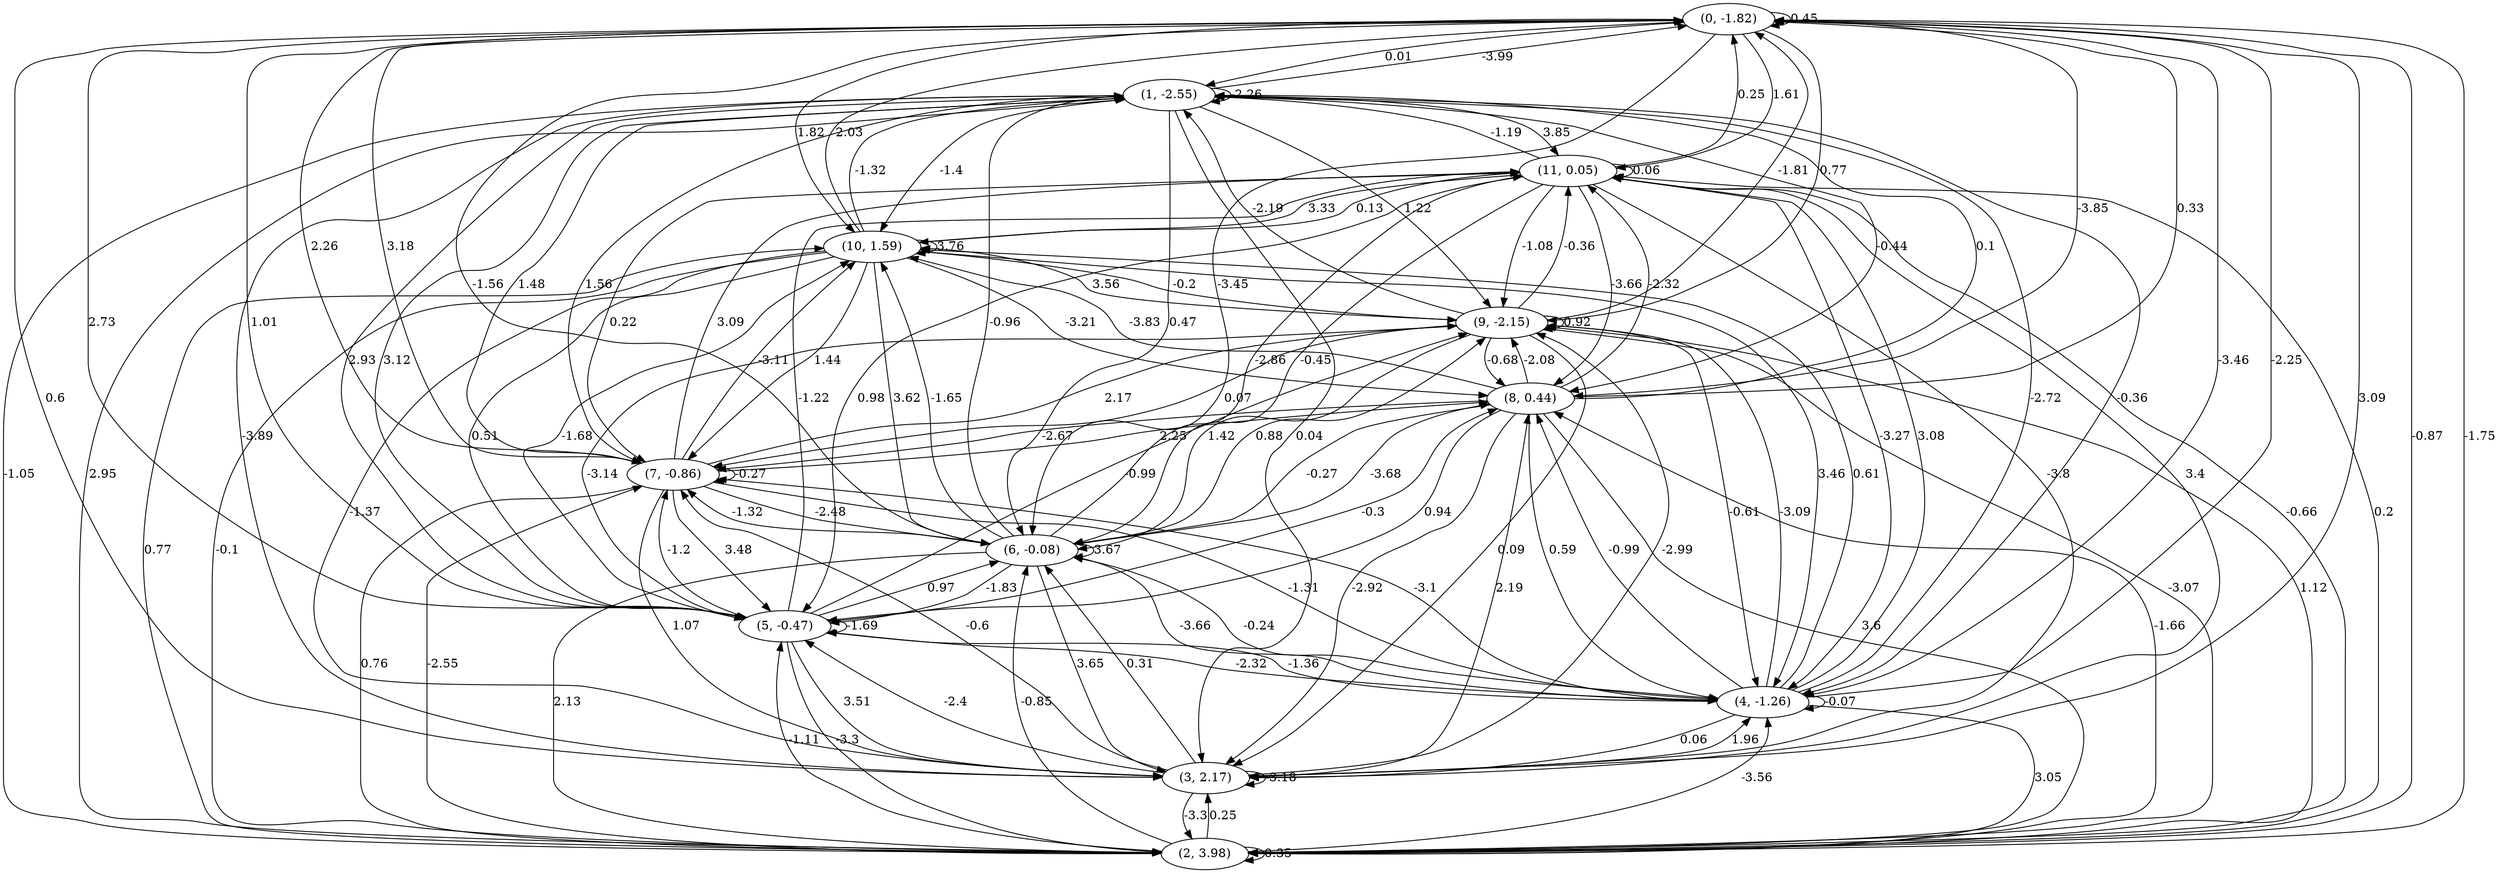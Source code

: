 digraph {
    0 [ label = "(0, -1.82)" ]
    1 [ label = "(1, -2.55)" ]
    2 [ label = "(2, 3.98)" ]
    3 [ label = "(3, 2.17)" ]
    4 [ label = "(4, -1.26)" ]
    5 [ label = "(5, -0.47)" ]
    6 [ label = "(6, -0.08)" ]
    7 [ label = "(7, -0.86)" ]
    8 [ label = "(8, 0.44)" ]
    9 [ label = "(9, -2.15)" ]
    10 [ label = "(10, 1.59)" ]
    11 [ label = "(11, 0.05)" ]
    0 -> 0 [ label = "0.45" ]
    1 -> 1 [ label = "-2.26" ]
    2 -> 2 [ label = "0.35" ]
    3 -> 3 [ label = "-3.18" ]
    4 -> 4 [ label = "-0.07" ]
    5 -> 5 [ label = "-1.69" ]
    6 -> 6 [ label = "3.67" ]
    7 -> 7 [ label = "-0.27" ]
    9 -> 9 [ label = "0.92" ]
    10 -> 10 [ label = "3.76" ]
    11 -> 11 [ label = "0.06" ]
    1 -> 0 [ label = "-3.99" ]
    2 -> 0 [ label = "-1.75" ]
    3 -> 0 [ label = "3.09" ]
    4 -> 0 [ label = "-2.25" ]
    5 -> 0 [ label = "2.73" ]
    6 -> 0 [ label = "-1.56" ]
    7 -> 0 [ label = "3.18" ]
    8 -> 0 [ label = "0.33" ]
    9 -> 0 [ label = "-1.81" ]
    10 -> 0 [ label = "2.03" ]
    11 -> 0 [ label = "0.25" ]
    0 -> 1 [ label = "0.01" ]
    2 -> 1 [ label = "2.95" ]
    3 -> 1 [ label = "-3.89" ]
    4 -> 1 [ label = "-2.72" ]
    5 -> 1 [ label = "3.12" ]
    6 -> 1 [ label = "-0.96" ]
    7 -> 1 [ label = "1.48" ]
    8 -> 1 [ label = "0.1" ]
    9 -> 1 [ label = "-2.19" ]
    10 -> 1 [ label = "-1.32" ]
    11 -> 1 [ label = "-1.19" ]
    0 -> 2 [ label = "-0.87" ]
    1 -> 2 [ label = "-1.05" ]
    3 -> 2 [ label = "-3.3" ]
    4 -> 2 [ label = "3.05" ]
    5 -> 2 [ label = "-3.3" ]
    6 -> 2 [ label = "2.13" ]
    7 -> 2 [ label = "0.76" ]
    8 -> 2 [ label = "3.6" ]
    9 -> 2 [ label = "-3.07" ]
    10 -> 2 [ label = "-0.1" ]
    11 -> 2 [ label = "-0.66" ]
    0 -> 3 [ label = "0.6" ]
    1 -> 3 [ label = "0.04" ]
    2 -> 3 [ label = "0.25" ]
    4 -> 3 [ label = "0.06" ]
    5 -> 3 [ label = "3.51" ]
    6 -> 3 [ label = "3.65" ]
    7 -> 3 [ label = "1.07" ]
    8 -> 3 [ label = "-2.92" ]
    9 -> 3 [ label = "0.09" ]
    10 -> 3 [ label = "-1.37" ]
    11 -> 3 [ label = "-3.8" ]
    0 -> 4 [ label = "-3.46" ]
    1 -> 4 [ label = "-0.36" ]
    2 -> 4 [ label = "-3.56" ]
    3 -> 4 [ label = "1.96" ]
    5 -> 4 [ label = "-2.32" ]
    6 -> 4 [ label = "-3.66" ]
    7 -> 4 [ label = "-1.31" ]
    8 -> 4 [ label = "0.59" ]
    9 -> 4 [ label = "-0.61" ]
    10 -> 4 [ label = "3.46" ]
    11 -> 4 [ label = "-3.27" ]
    0 -> 5 [ label = "1.01" ]
    1 -> 5 [ label = "2.93" ]
    2 -> 5 [ label = "-1.11" ]
    3 -> 5 [ label = "-2.4" ]
    4 -> 5 [ label = "-1.36" ]
    6 -> 5 [ label = "-1.83" ]
    7 -> 5 [ label = "3.48" ]
    8 -> 5 [ label = "0.94" ]
    9 -> 5 [ label = "-3.14" ]
    10 -> 5 [ label = "0.51" ]
    11 -> 5 [ label = "0.98" ]
    0 -> 6 [ label = "-3.45" ]
    1 -> 6 [ label = "0.47" ]
    2 -> 6 [ label = "-0.85" ]
    3 -> 6 [ label = "0.31" ]
    4 -> 6 [ label = "-0.24" ]
    5 -> 6 [ label = "0.97" ]
    7 -> 6 [ label = "-2.48" ]
    8 -> 6 [ label = "-0.27" ]
    9 -> 6 [ label = "1.42" ]
    10 -> 6 [ label = "3.62" ]
    11 -> 6 [ label = "-0.45" ]
    0 -> 7 [ label = "2.26" ]
    1 -> 7 [ label = "1.56" ]
    2 -> 7 [ label = "-2.55" ]
    3 -> 7 [ label = "-0.6" ]
    4 -> 7 [ label = "-3.1" ]
    5 -> 7 [ label = "-1.2" ]
    6 -> 7 [ label = "-1.32" ]
    8 -> 7 [ label = "-2.67" ]
    9 -> 7 [ label = "0.07" ]
    10 -> 7 [ label = "1.44" ]
    11 -> 7 [ label = "0.22" ]
    0 -> 8 [ label = "-3.85" ]
    1 -> 8 [ label = "-0.44" ]
    2 -> 8 [ label = "-1.66" ]
    3 -> 8 [ label = "2.19" ]
    4 -> 8 [ label = "-0.99" ]
    5 -> 8 [ label = "-0.3" ]
    6 -> 8 [ label = "-3.68" ]
    7 -> 8 [ label = "2.25" ]
    9 -> 8 [ label = "-0.68" ]
    10 -> 8 [ label = "-3.21" ]
    11 -> 8 [ label = "-3.66" ]
    0 -> 9 [ label = "0.77" ]
    1 -> 9 [ label = "1.22" ]
    2 -> 9 [ label = "1.12" ]
    3 -> 9 [ label = "-2.99" ]
    4 -> 9 [ label = "-3.09" ]
    5 -> 9 [ label = "-0.99" ]
    6 -> 9 [ label = "0.88" ]
    7 -> 9 [ label = "2.17" ]
    8 -> 9 [ label = "-2.08" ]
    10 -> 9 [ label = "-0.2" ]
    11 -> 9 [ label = "-1.08" ]
    0 -> 10 [ label = "1.82" ]
    1 -> 10 [ label = "-1.4" ]
    2 -> 10 [ label = "0.77" ]
    4 -> 10 [ label = "0.61" ]
    5 -> 10 [ label = "-1.68" ]
    6 -> 10 [ label = "-1.65" ]
    7 -> 10 [ label = "-3.11" ]
    8 -> 10 [ label = "-3.83" ]
    9 -> 10 [ label = "3.56" ]
    11 -> 10 [ label = "3.33" ]
    0 -> 11 [ label = "1.61" ]
    1 -> 11 [ label = "3.85" ]
    2 -> 11 [ label = "0.2" ]
    3 -> 11 [ label = "3.4" ]
    4 -> 11 [ label = "3.08" ]
    5 -> 11 [ label = "-1.22" ]
    6 -> 11 [ label = "-2.86" ]
    7 -> 11 [ label = "3.09" ]
    8 -> 11 [ label = "-2.32" ]
    9 -> 11 [ label = "-0.36" ]
    10 -> 11 [ label = "0.13" ]
}

